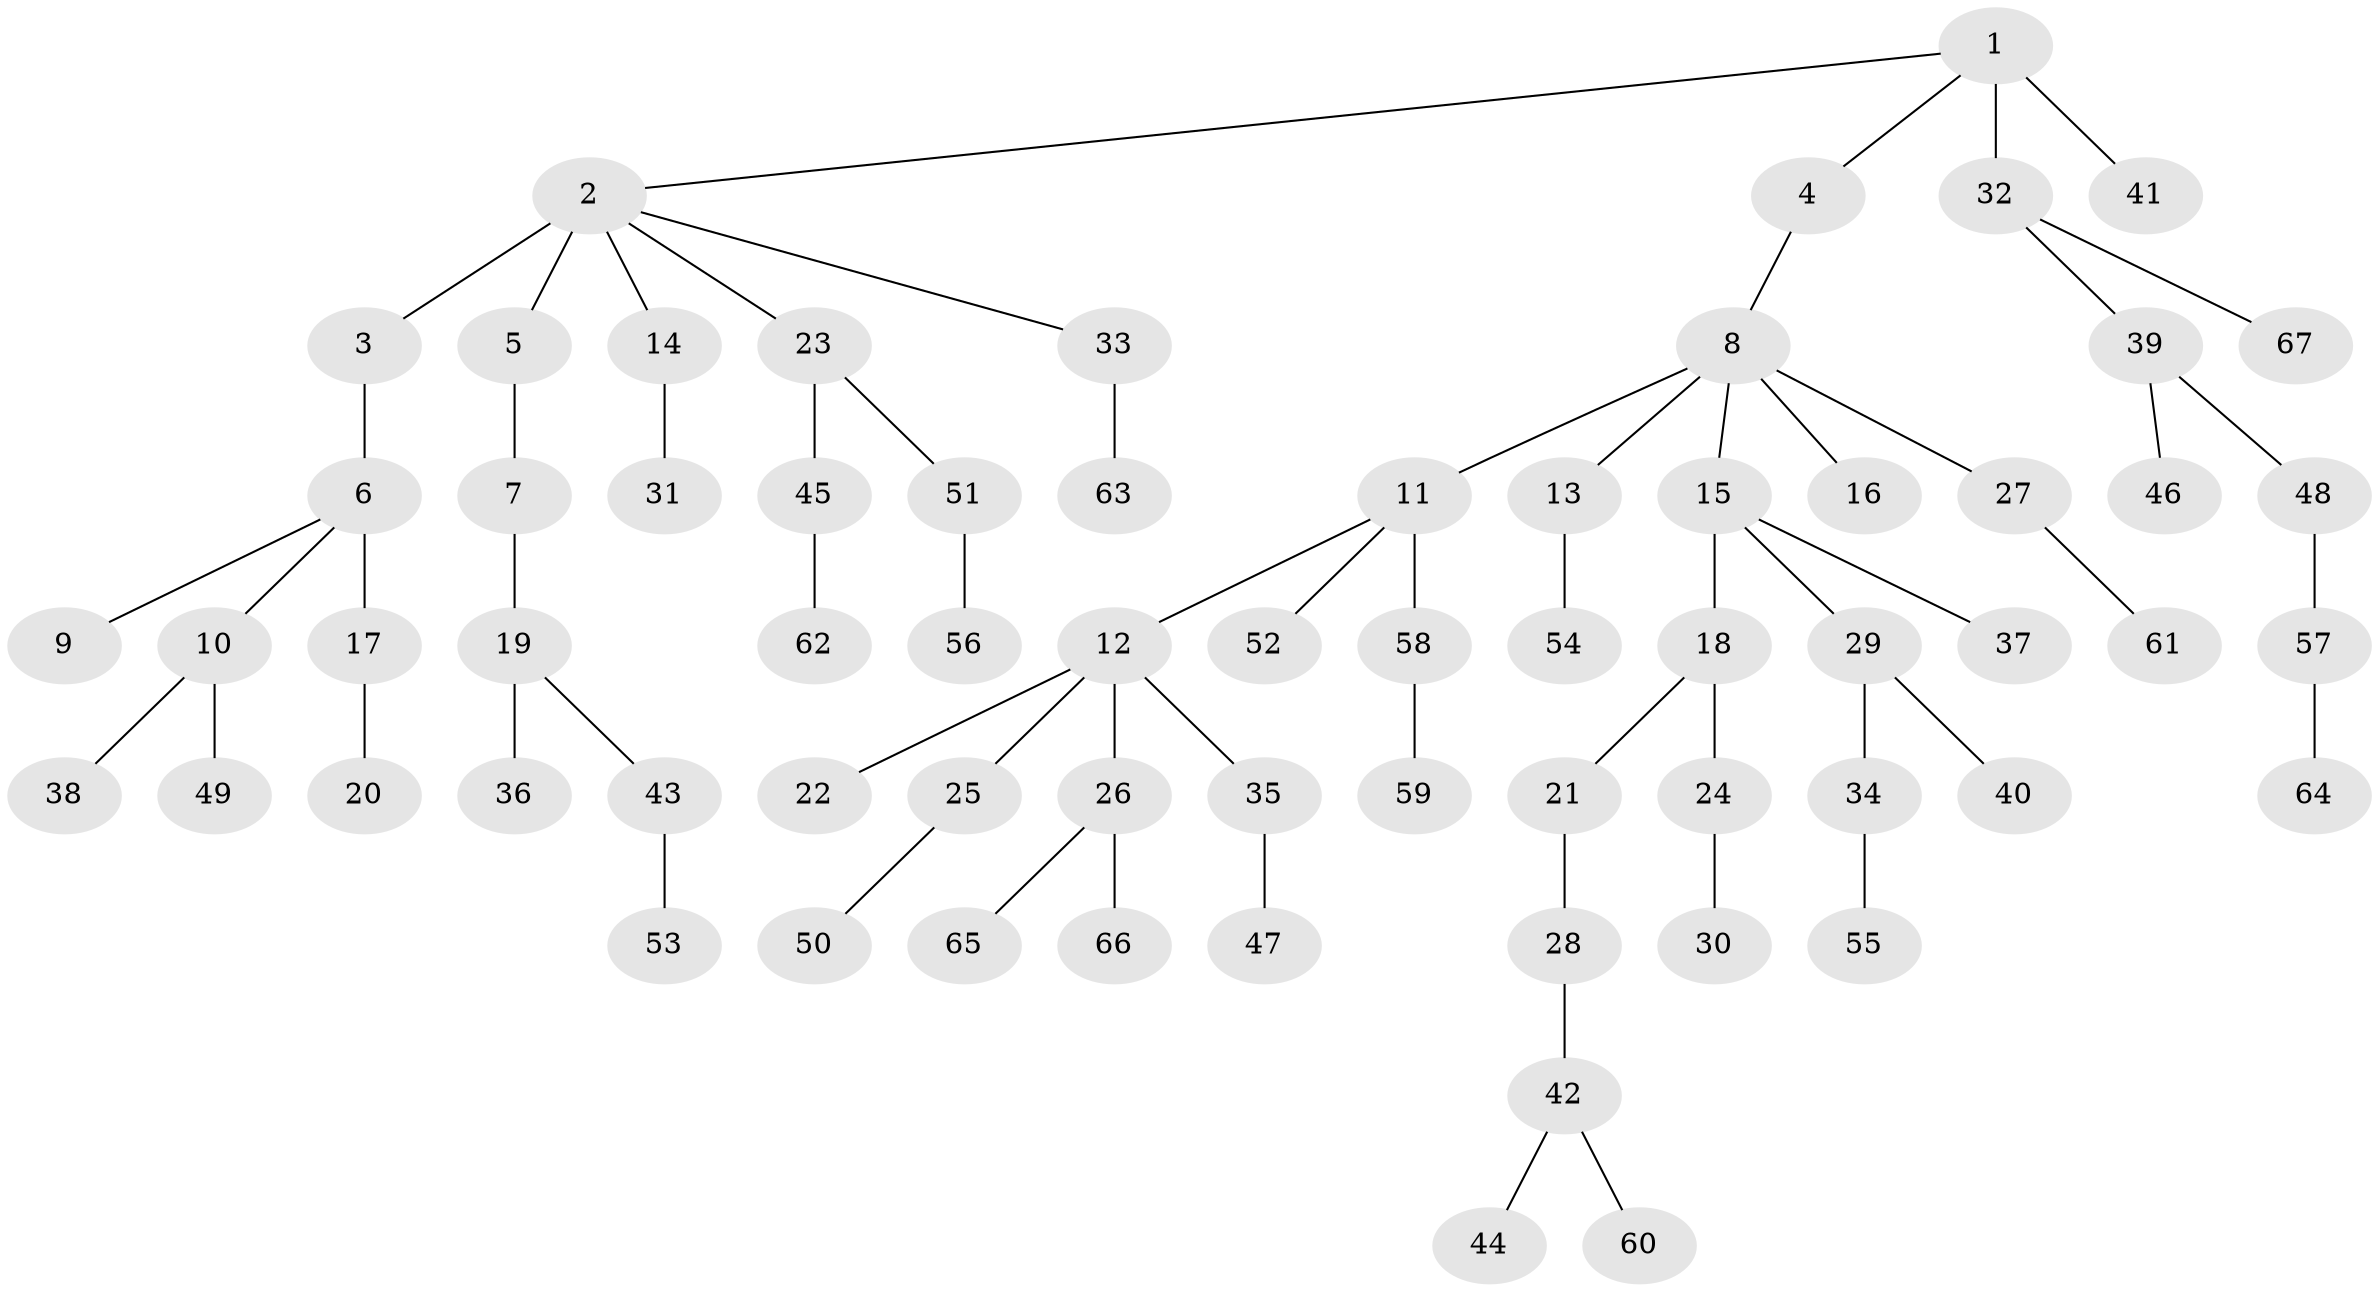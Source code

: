 // original degree distribution, {6: 0.015384615384615385, 5: 0.038461538461538464, 2: 0.2692307692307692, 3: 0.11538461538461539, 7: 0.015384615384615385, 1: 0.49230769230769234, 4: 0.05384615384615385}
// Generated by graph-tools (version 1.1) at 2025/36/03/09/25 02:36:43]
// undirected, 67 vertices, 66 edges
graph export_dot {
graph [start="1"]
  node [color=gray90,style=filled];
  1;
  2;
  3;
  4;
  5;
  6;
  7;
  8;
  9;
  10;
  11;
  12;
  13;
  14;
  15;
  16;
  17;
  18;
  19;
  20;
  21;
  22;
  23;
  24;
  25;
  26;
  27;
  28;
  29;
  30;
  31;
  32;
  33;
  34;
  35;
  36;
  37;
  38;
  39;
  40;
  41;
  42;
  43;
  44;
  45;
  46;
  47;
  48;
  49;
  50;
  51;
  52;
  53;
  54;
  55;
  56;
  57;
  58;
  59;
  60;
  61;
  62;
  63;
  64;
  65;
  66;
  67;
  1 -- 2 [weight=1.0];
  1 -- 4 [weight=1.0];
  1 -- 32 [weight=2.0];
  1 -- 41 [weight=1.0];
  2 -- 3 [weight=1.0];
  2 -- 5 [weight=3.0];
  2 -- 14 [weight=1.0];
  2 -- 23 [weight=1.0];
  2 -- 33 [weight=1.0];
  3 -- 6 [weight=2.0];
  4 -- 8 [weight=1.0];
  5 -- 7 [weight=1.0];
  6 -- 9 [weight=1.0];
  6 -- 10 [weight=1.0];
  6 -- 17 [weight=1.0];
  7 -- 19 [weight=1.0];
  8 -- 11 [weight=1.0];
  8 -- 13 [weight=1.0];
  8 -- 15 [weight=1.0];
  8 -- 16 [weight=1.0];
  8 -- 27 [weight=1.0];
  10 -- 38 [weight=1.0];
  10 -- 49 [weight=1.0];
  11 -- 12 [weight=1.0];
  11 -- 52 [weight=1.0];
  11 -- 58 [weight=3.0];
  12 -- 22 [weight=2.0];
  12 -- 25 [weight=1.0];
  12 -- 26 [weight=1.0];
  12 -- 35 [weight=1.0];
  13 -- 54 [weight=1.0];
  14 -- 31 [weight=1.0];
  15 -- 18 [weight=1.0];
  15 -- 29 [weight=1.0];
  15 -- 37 [weight=1.0];
  17 -- 20 [weight=1.0];
  18 -- 21 [weight=1.0];
  18 -- 24 [weight=1.0];
  19 -- 36 [weight=1.0];
  19 -- 43 [weight=1.0];
  21 -- 28 [weight=1.0];
  23 -- 45 [weight=1.0];
  23 -- 51 [weight=1.0];
  24 -- 30 [weight=1.0];
  25 -- 50 [weight=1.0];
  26 -- 65 [weight=1.0];
  26 -- 66 [weight=1.0];
  27 -- 61 [weight=1.0];
  28 -- 42 [weight=2.0];
  29 -- 34 [weight=1.0];
  29 -- 40 [weight=1.0];
  32 -- 39 [weight=1.0];
  32 -- 67 [weight=1.0];
  33 -- 63 [weight=2.0];
  34 -- 55 [weight=1.0];
  35 -- 47 [weight=3.0];
  39 -- 46 [weight=1.0];
  39 -- 48 [weight=1.0];
  42 -- 44 [weight=1.0];
  42 -- 60 [weight=1.0];
  43 -- 53 [weight=1.0];
  45 -- 62 [weight=1.0];
  48 -- 57 [weight=1.0];
  51 -- 56 [weight=2.0];
  57 -- 64 [weight=1.0];
  58 -- 59 [weight=1.0];
}
